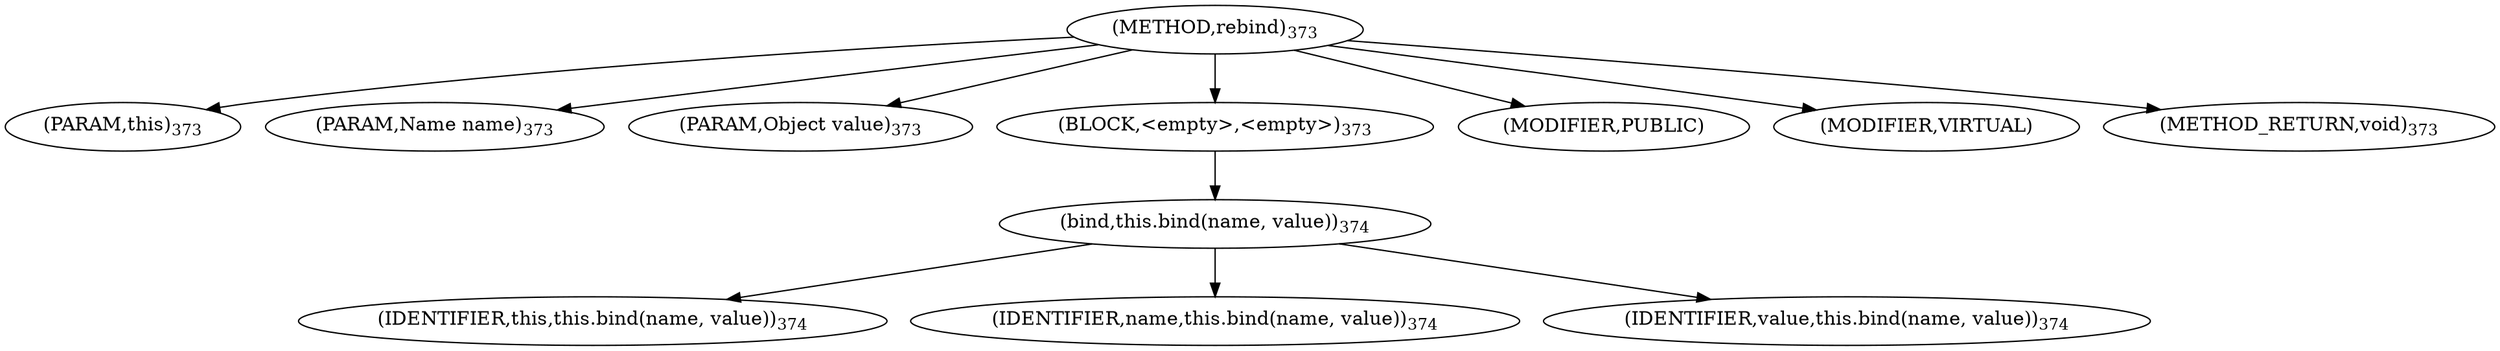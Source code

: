 digraph "rebind" {  
"1302" [label = <(METHOD,rebind)<SUB>373</SUB>> ]
"65" [label = <(PARAM,this)<SUB>373</SUB>> ]
"1303" [label = <(PARAM,Name name)<SUB>373</SUB>> ]
"1304" [label = <(PARAM,Object value)<SUB>373</SUB>> ]
"1305" [label = <(BLOCK,&lt;empty&gt;,&lt;empty&gt;)<SUB>373</SUB>> ]
"1306" [label = <(bind,this.bind(name, value))<SUB>374</SUB>> ]
"64" [label = <(IDENTIFIER,this,this.bind(name, value))<SUB>374</SUB>> ]
"1307" [label = <(IDENTIFIER,name,this.bind(name, value))<SUB>374</SUB>> ]
"1308" [label = <(IDENTIFIER,value,this.bind(name, value))<SUB>374</SUB>> ]
"1309" [label = <(MODIFIER,PUBLIC)> ]
"1310" [label = <(MODIFIER,VIRTUAL)> ]
"1311" [label = <(METHOD_RETURN,void)<SUB>373</SUB>> ]
  "1302" -> "65" 
  "1302" -> "1303" 
  "1302" -> "1304" 
  "1302" -> "1305" 
  "1302" -> "1309" 
  "1302" -> "1310" 
  "1302" -> "1311" 
  "1305" -> "1306" 
  "1306" -> "64" 
  "1306" -> "1307" 
  "1306" -> "1308" 
}
